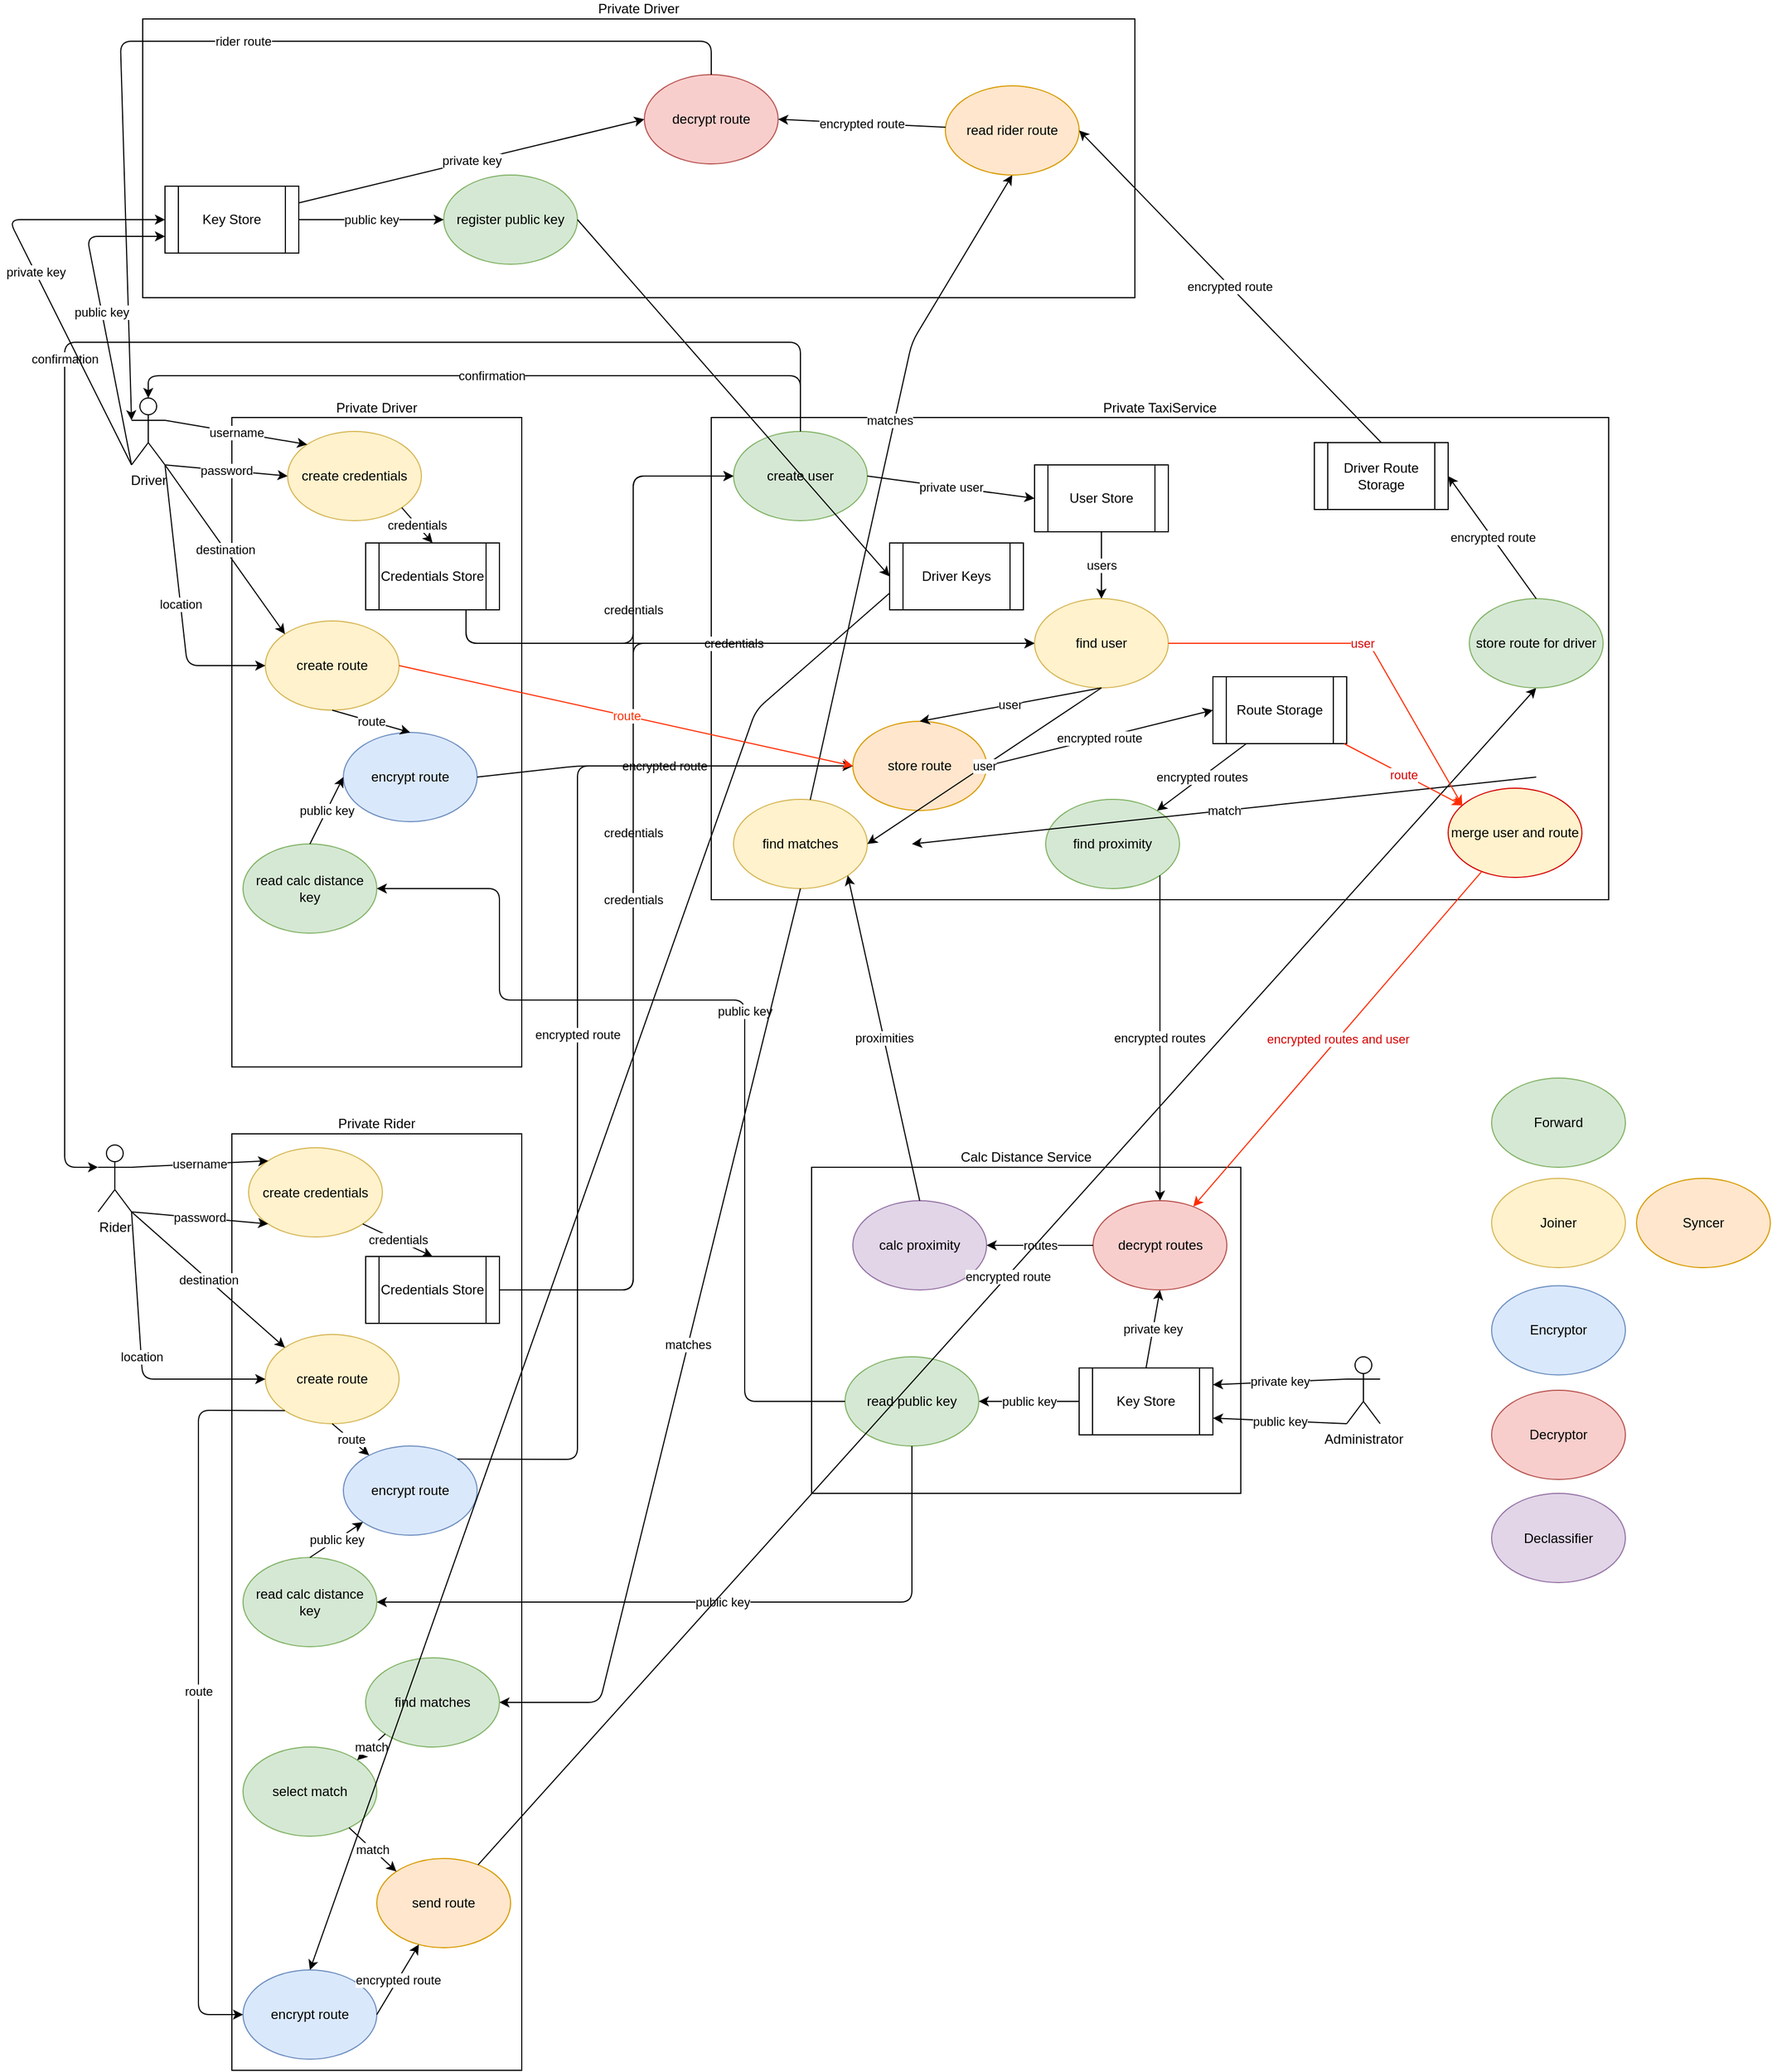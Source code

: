 <mxfile version="13.6.3" type="device"><diagram id="45qcxkOwSp6DXMnN-gPf" name="Page-1"><mxGraphModel dx="2500" dy="2100" grid="1" gridSize="10" guides="1" tooltips="1" connect="1" arrows="1" fold="1" page="1" pageScale="1" pageWidth="827" pageHeight="1169" math="0" shadow="0"><root><mxCell id="0"/><mxCell id="1" parent="0"/><mxCell id="cuC6VxVFrrlcS8YX_N46-124" value="Private Driver" style="rounded=0;whiteSpace=wrap;html=1;fillColor=none;labelPosition=center;verticalLabelPosition=top;align=center;verticalAlign=bottom;" vertex="1" parent="1"><mxGeometry x="70" y="-250" width="890" height="250" as="geometry"/></mxCell><mxCell id="cuC6VxVFrrlcS8YX_N46-15" value="Private Driver" style="rounded=0;whiteSpace=wrap;html=1;fillColor=none;labelPosition=center;verticalLabelPosition=top;align=center;verticalAlign=bottom;" vertex="1" parent="1"><mxGeometry x="150" y="107.5" width="260" height="582.5" as="geometry"/></mxCell><mxCell id="cuC6VxVFrrlcS8YX_N46-13" value="Private TaxiService" style="rounded=0;whiteSpace=wrap;html=1;fillColor=none;labelPosition=center;verticalLabelPosition=top;align=center;verticalAlign=bottom;" vertex="1" parent="1"><mxGeometry x="580" y="107.5" width="805" height="432.5" as="geometry"/></mxCell><mxCell id="cuC6VxVFrrlcS8YX_N46-12" value="Private Rider" style="rounded=0;whiteSpace=wrap;html=1;fillColor=none;labelPosition=center;verticalLabelPosition=top;align=center;verticalAlign=bottom;" vertex="1" parent="1"><mxGeometry x="150" y="750" width="260" height="840" as="geometry"/></mxCell><mxCell id="cuC6VxVFrrlcS8YX_N46-1" value="Driver" style="shape=umlActor;verticalLabelPosition=bottom;verticalAlign=top;html=1;outlineConnect=0;" vertex="1" parent="1"><mxGeometry x="60" y="90" width="30" height="60" as="geometry"/></mxCell><mxCell id="cuC6VxVFrrlcS8YX_N46-2" value="create credentials" style="ellipse;whiteSpace=wrap;html=1;fillColor=#fff2cc;strokeColor=#d6b656;" vertex="1" parent="1"><mxGeometry x="200" y="120" width="120" height="80" as="geometry"/></mxCell><mxCell id="cuC6VxVFrrlcS8YX_N46-4" value="username" style="endArrow=classic;html=1;exitX=1;exitY=0.333;exitDx=0;exitDy=0;exitPerimeter=0;entryX=0;entryY=0;entryDx=0;entryDy=0;" edge="1" parent="1" source="cuC6VxVFrrlcS8YX_N46-1" target="cuC6VxVFrrlcS8YX_N46-2"><mxGeometry width="50" height="50" relative="1" as="geometry"><mxPoint x="370" y="420" as="sourcePoint"/><mxPoint x="420" y="370" as="targetPoint"/></mxGeometry></mxCell><mxCell id="cuC6VxVFrrlcS8YX_N46-5" value="password" style="endArrow=classic;html=1;exitX=1;exitY=1;exitDx=0;exitDy=0;exitPerimeter=0;entryX=0;entryY=0.5;entryDx=0;entryDy=0;" edge="1" parent="1" source="cuC6VxVFrrlcS8YX_N46-1" target="cuC6VxVFrrlcS8YX_N46-2"><mxGeometry width="50" height="50" relative="1" as="geometry"><mxPoint x="370" y="420" as="sourcePoint"/><mxPoint x="420" y="370" as="targetPoint"/></mxGeometry></mxCell><mxCell id="cuC6VxVFrrlcS8YX_N46-6" value="credentials" style="endArrow=classic;html=1;exitX=0.75;exitY=1;exitDx=0;exitDy=0;entryX=0;entryY=0.5;entryDx=0;entryDy=0;" edge="1" parent="1" source="cuC6VxVFrrlcS8YX_N46-40" target="cuC6VxVFrrlcS8YX_N46-9"><mxGeometry width="50" height="50" relative="1" as="geometry"><mxPoint x="370" y="420" as="sourcePoint"/><mxPoint x="430" y="160" as="targetPoint"/><Array as="points"><mxPoint x="360" y="310"/><mxPoint x="510" y="310"/><mxPoint x="510" y="160"/></Array></mxGeometry></mxCell><mxCell id="cuC6VxVFrrlcS8YX_N46-7" value="User Store" style="shape=process;whiteSpace=wrap;html=1;backgroundOutline=1;" vertex="1" parent="1"><mxGeometry x="870" y="150" width="120" height="60" as="geometry"/></mxCell><mxCell id="cuC6VxVFrrlcS8YX_N46-9" value="create user" style="ellipse;whiteSpace=wrap;html=1;fillColor=#d5e8d4;strokeColor=#82b366;" vertex="1" parent="1"><mxGeometry x="600" y="120" width="120" height="80" as="geometry"/></mxCell><mxCell id="cuC6VxVFrrlcS8YX_N46-10" value="private user" style="endArrow=classic;html=1;exitX=1;exitY=0.5;exitDx=0;exitDy=0;entryX=0;entryY=0.5;entryDx=0;entryDy=0;" edge="1" parent="1" source="cuC6VxVFrrlcS8YX_N46-9" target="cuC6VxVFrrlcS8YX_N46-7"><mxGeometry width="50" height="50" relative="1" as="geometry"><mxPoint x="550" y="160" as="sourcePoint"/><mxPoint x="620" y="290" as="targetPoint"/></mxGeometry></mxCell><mxCell id="cuC6VxVFrrlcS8YX_N46-11" value="confirmation" style="endArrow=classic;html=1;exitX=0.5;exitY=0;exitDx=0;exitDy=0;entryX=0.5;entryY=0;entryDx=0;entryDy=0;entryPerimeter=0;" edge="1" parent="1" source="cuC6VxVFrrlcS8YX_N46-9" target="cuC6VxVFrrlcS8YX_N46-1"><mxGeometry width="50" height="50" relative="1" as="geometry"><mxPoint x="320" y="160" as="sourcePoint"/><mxPoint x="350" y="350" as="targetPoint"/><Array as="points"><mxPoint x="660" y="70"/><mxPoint x="75" y="70"/></Array></mxGeometry></mxCell><mxCell id="cuC6VxVFrrlcS8YX_N46-14" value="Rider" style="shape=umlActor;verticalLabelPosition=bottom;verticalAlign=top;html=1;outlineConnect=0;" vertex="1" parent="1"><mxGeometry x="30" y="760" width="30" height="60" as="geometry"/></mxCell><mxCell id="cuC6VxVFrrlcS8YX_N46-17" value="create credentials" style="ellipse;whiteSpace=wrap;html=1;fillColor=#fff2cc;strokeColor=#d6b656;" vertex="1" parent="1"><mxGeometry x="165" y="762.5" width="120" height="80" as="geometry"/></mxCell><mxCell id="cuC6VxVFrrlcS8YX_N46-18" value="password" style="endArrow=classic;html=1;exitX=1;exitY=1;exitDx=0;exitDy=0;exitPerimeter=0;entryX=0;entryY=1;entryDx=0;entryDy=0;" edge="1" parent="1" source="cuC6VxVFrrlcS8YX_N46-14" target="cuC6VxVFrrlcS8YX_N46-17"><mxGeometry width="50" height="50" relative="1" as="geometry"><mxPoint x="60" y="610" as="sourcePoint"/><mxPoint x="170" y="620" as="targetPoint"/></mxGeometry></mxCell><mxCell id="cuC6VxVFrrlcS8YX_N46-19" value="username" style="endArrow=classic;html=1;exitX=1;exitY=0.333;exitDx=0;exitDy=0;exitPerimeter=0;entryX=0;entryY=0;entryDx=0;entryDy=0;" edge="1" parent="1" source="cuC6VxVFrrlcS8YX_N46-14" target="cuC6VxVFrrlcS8YX_N46-17"><mxGeometry width="50" height="50" relative="1" as="geometry"><mxPoint x="60" y="570" as="sourcePoint"/><mxPoint x="187.574" y="591.716" as="targetPoint"/></mxGeometry></mxCell><mxCell id="cuC6VxVFrrlcS8YX_N46-25" value="Calc Distance Service" style="rounded=0;whiteSpace=wrap;html=1;fillColor=none;labelPosition=center;verticalLabelPosition=top;align=center;verticalAlign=bottom;" vertex="1" parent="1"><mxGeometry x="670" y="780" width="385" height="292.5" as="geometry"/></mxCell><mxCell id="cuC6VxVFrrlcS8YX_N46-27" value="read public key" style="ellipse;whiteSpace=wrap;html=1;fillColor=#d5e8d4;strokeColor=#82b366;" vertex="1" parent="1"><mxGeometry x="700" y="950" width="120" height="80" as="geometry"/></mxCell><mxCell id="cuC6VxVFrrlcS8YX_N46-28" value="Key Store" style="shape=process;whiteSpace=wrap;html=1;backgroundOutline=1;" vertex="1" parent="1"><mxGeometry x="910" y="960" width="120" height="60" as="geometry"/></mxCell><mxCell id="cuC6VxVFrrlcS8YX_N46-29" value="public key" style="endArrow=classic;html=1;exitX=0;exitY=0.5;exitDx=0;exitDy=0;entryX=1;entryY=0.5;entryDx=0;entryDy=0;" edge="1" parent="1" source="cuC6VxVFrrlcS8YX_N46-28" target="cuC6VxVFrrlcS8YX_N46-27"><mxGeometry width="50" height="50" relative="1" as="geometry"><mxPoint x="635" y="720" as="sourcePoint"/><mxPoint x="685" y="670" as="targetPoint"/></mxGeometry></mxCell><mxCell id="cuC6VxVFrrlcS8YX_N46-30" value="read calc distance key" style="ellipse;whiteSpace=wrap;html=1;fillColor=#d5e8d4;strokeColor=#82b366;" vertex="1" parent="1"><mxGeometry x="160" y="490" width="120" height="80" as="geometry"/></mxCell><mxCell id="cuC6VxVFrrlcS8YX_N46-31" value="public key" style="endArrow=classic;html=1;exitX=0;exitY=0.5;exitDx=0;exitDy=0;entryX=1;entryY=0.5;entryDx=0;entryDy=0;" edge="1" parent="1" source="cuC6VxVFrrlcS8YX_N46-27" target="cuC6VxVFrrlcS8YX_N46-30"><mxGeometry width="50" height="50" relative="1" as="geometry"><mxPoint x="1215" y="410" as="sourcePoint"/><mxPoint x="1095" y="410" as="targetPoint"/><Array as="points"><mxPoint x="610" y="990"/><mxPoint x="610" y="630"/><mxPoint x="390" y="630"/><mxPoint x="390" y="530"/></Array></mxGeometry></mxCell><mxCell id="cuC6VxVFrrlcS8YX_N46-32" value="create route" style="ellipse;whiteSpace=wrap;html=1;fillColor=#fff2cc;strokeColor=#d6b656;" vertex="1" parent="1"><mxGeometry x="180" y="290" width="120" height="80" as="geometry"/></mxCell><mxCell id="cuC6VxVFrrlcS8YX_N46-33" value="destination" style="endArrow=classic;html=1;exitX=1;exitY=1;exitDx=0;exitDy=0;exitPerimeter=0;entryX=0;entryY=0;entryDx=0;entryDy=0;" edge="1" parent="1" target="cuC6VxVFrrlcS8YX_N46-32"><mxGeometry width="50" height="50" relative="1" as="geometry"><mxPoint x="90" y="150" as="sourcePoint"/><mxPoint x="200" y="160" as="targetPoint"/></mxGeometry></mxCell><mxCell id="cuC6VxVFrrlcS8YX_N46-34" value="location" style="endArrow=classic;html=1;entryX=0;entryY=0.5;entryDx=0;entryDy=0;exitX=1;exitY=1;exitDx=0;exitDy=0;exitPerimeter=0;" edge="1" parent="1" source="cuC6VxVFrrlcS8YX_N46-1" target="cuC6VxVFrrlcS8YX_N46-32"><mxGeometry width="50" height="50" relative="1" as="geometry"><mxPoint x="70" y="360" as="sourcePoint"/><mxPoint x="200" y="360" as="targetPoint"/><Array as="points"><mxPoint x="110" y="330"/></Array></mxGeometry></mxCell><mxCell id="cuC6VxVFrrlcS8YX_N46-35" value="encrypt route" style="ellipse;whiteSpace=wrap;html=1;fillColor=#dae8fc;strokeColor=#6c8ebf;" vertex="1" parent="1"><mxGeometry x="250" y="390" width="120" height="80" as="geometry"/></mxCell><mxCell id="cuC6VxVFrrlcS8YX_N46-36" value="route" style="endArrow=classic;html=1;entryX=0.5;entryY=0;entryDx=0;entryDy=0;exitX=0.5;exitY=1;exitDx=0;exitDy=0;" edge="1" parent="1" source="cuC6VxVFrrlcS8YX_N46-32" target="cuC6VxVFrrlcS8YX_N46-35"><mxGeometry width="50" height="50" relative="1" as="geometry"><mxPoint x="70" y="360" as="sourcePoint"/><mxPoint x="200" y="360" as="targetPoint"/></mxGeometry></mxCell><mxCell id="cuC6VxVFrrlcS8YX_N46-37" value="store route" style="ellipse;whiteSpace=wrap;html=1;fillColor=#ffe6cc;strokeColor=#d79b00;" vertex="1" parent="1"><mxGeometry x="707" y="380" width="120" height="80" as="geometry"/></mxCell><mxCell id="cuC6VxVFrrlcS8YX_N46-39" value="encrypted route" style="endArrow=classic;html=1;exitX=1;exitY=0.5;exitDx=0;exitDy=0;entryX=0;entryY=0.5;entryDx=0;entryDy=0;exitPerimeter=0;" edge="1" parent="1" source="cuC6VxVFrrlcS8YX_N46-35" target="cuC6VxVFrrlcS8YX_N46-37"><mxGeometry width="50" height="50" relative="1" as="geometry"><mxPoint x="550" y="460" as="sourcePoint"/><mxPoint x="600" y="410" as="targetPoint"/><Array as="points"><mxPoint x="460" y="420"/></Array></mxGeometry></mxCell><mxCell id="cuC6VxVFrrlcS8YX_N46-40" value="Credentials Store" style="shape=process;whiteSpace=wrap;html=1;backgroundOutline=1;" vertex="1" parent="1"><mxGeometry x="270" y="220" width="120" height="60" as="geometry"/></mxCell><mxCell id="cuC6VxVFrrlcS8YX_N46-41" value="credentials" style="endArrow=classic;html=1;entryX=0;entryY=0.5;entryDx=0;entryDy=0;exitX=0.75;exitY=1;exitDx=0;exitDy=0;" edge="1" parent="1" source="cuC6VxVFrrlcS8YX_N46-40" target="cuC6VxVFrrlcS8YX_N46-44"><mxGeometry width="50" height="50" relative="1" as="geometry"><mxPoint x="550" y="460" as="sourcePoint"/><mxPoint x="330" y="560" as="targetPoint"/><Array as="points"><mxPoint x="360" y="310"/></Array></mxGeometry></mxCell><mxCell id="cuC6VxVFrrlcS8YX_N46-43" value="users" style="endArrow=classic;html=1;exitX=0.5;exitY=1;exitDx=0;exitDy=0;entryX=0.5;entryY=0;entryDx=0;entryDy=0;" edge="1" parent="1" source="cuC6VxVFrrlcS8YX_N46-7" target="cuC6VxVFrrlcS8YX_N46-44"><mxGeometry width="50" height="50" relative="1" as="geometry"><mxPoint x="860" y="430" as="sourcePoint"/><mxPoint x="880" y="520" as="targetPoint"/></mxGeometry></mxCell><mxCell id="cuC6VxVFrrlcS8YX_N46-44" value="find user" style="ellipse;whiteSpace=wrap;html=1;fillColor=#fff2cc;strokeColor=#d6b656;" vertex="1" parent="1"><mxGeometry x="870" y="270" width="120" height="80" as="geometry"/></mxCell><mxCell id="cuC6VxVFrrlcS8YX_N46-45" value="user" style="endArrow=classic;html=1;exitX=0.5;exitY=1;exitDx=0;exitDy=0;entryX=0.5;entryY=0;entryDx=0;entryDy=0;" edge="1" parent="1" source="cuC6VxVFrrlcS8YX_N46-44" target="cuC6VxVFrrlcS8YX_N46-37"><mxGeometry width="50" height="50" relative="1" as="geometry"><mxPoint x="740" y="190" as="sourcePoint"/><mxPoint x="640" y="380" as="targetPoint"/></mxGeometry></mxCell><mxCell id="cuC6VxVFrrlcS8YX_N46-46" value="encrypted route" style="endArrow=classic;html=1;entryX=0;entryY=0.5;entryDx=0;entryDy=0;exitX=1;exitY=0.5;exitDx=0;exitDy=0;" edge="1" parent="1" source="cuC6VxVFrrlcS8YX_N46-37" target="cuC6VxVFrrlcS8YX_N46-47"><mxGeometry width="50" height="50" relative="1" as="geometry"><mxPoint x="870" y="510" as="sourcePoint"/><mxPoint x="560" y="480" as="targetPoint"/></mxGeometry></mxCell><mxCell id="cuC6VxVFrrlcS8YX_N46-47" value="Route Storage" style="shape=process;whiteSpace=wrap;html=1;backgroundOutline=1;" vertex="1" parent="1"><mxGeometry x="1030" y="340" width="120" height="60" as="geometry"/></mxCell><mxCell id="cuC6VxVFrrlcS8YX_N46-48" value="public key" style="endArrow=classic;html=1;exitX=0.5;exitY=0;exitDx=0;exitDy=0;entryX=0;entryY=0.5;entryDx=0;entryDy=0;" edge="1" parent="1" source="cuC6VxVFrrlcS8YX_N46-30" target="cuC6VxVFrrlcS8YX_N46-35"><mxGeometry width="50" height="50" relative="1" as="geometry"><mxPoint x="975" y="410" as="sourcePoint"/><mxPoint x="300" y="260" as="targetPoint"/></mxGeometry></mxCell><mxCell id="cuC6VxVFrrlcS8YX_N46-49" value="confirmation" style="endArrow=classic;html=1;exitX=0.5;exitY=0;exitDx=0;exitDy=0;entryX=0;entryY=0.333;entryDx=0;entryDy=0;entryPerimeter=0;" edge="1" parent="1" source="cuC6VxVFrrlcS8YX_N46-9" target="cuC6VxVFrrlcS8YX_N46-14"><mxGeometry width="50" height="50" relative="1" as="geometry"><mxPoint x="500" y="120" as="sourcePoint"/><mxPoint x="40" y="1180" as="targetPoint"/><Array as="points"><mxPoint x="660" y="40"/><mxPoint y="40"/><mxPoint y="780"/></Array></mxGeometry></mxCell><mxCell id="cuC6VxVFrrlcS8YX_N46-51" value="read calc distance key" style="ellipse;whiteSpace=wrap;html=1;fillColor=#d5e8d4;strokeColor=#82b366;" vertex="1" parent="1"><mxGeometry x="160" y="1130" width="120" height="80" as="geometry"/></mxCell><mxCell id="cuC6VxVFrrlcS8YX_N46-52" value="create route" style="ellipse;whiteSpace=wrap;html=1;fillColor=#fff2cc;strokeColor=#d6b656;" vertex="1" parent="1"><mxGeometry x="180" y="930" width="120" height="80" as="geometry"/></mxCell><mxCell id="cuC6VxVFrrlcS8YX_N46-53" value="encrypt route" style="ellipse;whiteSpace=wrap;html=1;fillColor=#dae8fc;strokeColor=#6c8ebf;" vertex="1" parent="1"><mxGeometry x="250" y="1030" width="120" height="80" as="geometry"/></mxCell><mxCell id="cuC6VxVFrrlcS8YX_N46-54" value="Credentials Store" style="shape=process;whiteSpace=wrap;html=1;backgroundOutline=1;" vertex="1" parent="1"><mxGeometry x="270" y="860" width="120" height="60" as="geometry"/></mxCell><mxCell id="cuC6VxVFrrlcS8YX_N46-55" value="location" style="endArrow=classic;html=1;entryX=0;entryY=0.5;entryDx=0;entryDy=0;exitX=1;exitY=1;exitDx=0;exitDy=0;exitPerimeter=0;" edge="1" parent="1" source="cuC6VxVFrrlcS8YX_N46-14" target="cuC6VxVFrrlcS8YX_N46-52"><mxGeometry width="50" height="50" relative="1" as="geometry"><mxPoint x="90" y="970" as="sourcePoint"/><mxPoint x="180" y="330" as="targetPoint"/><Array as="points"><mxPoint x="70" y="970"/></Array></mxGeometry></mxCell><mxCell id="cuC6VxVFrrlcS8YX_N46-56" value="route" style="endArrow=classic;html=1;exitX=0.5;exitY=1;exitDx=0;exitDy=0;" edge="1" parent="1" source="cuC6VxVFrrlcS8YX_N46-52" target="cuC6VxVFrrlcS8YX_N46-53"><mxGeometry width="50" height="50" relative="1" as="geometry"><mxPoint x="240" y="370" as="sourcePoint"/><mxPoint x="310" y="390" as="targetPoint"/></mxGeometry></mxCell><mxCell id="cuC6VxVFrrlcS8YX_N46-57" value="public key" style="endArrow=classic;html=1;exitX=0.5;exitY=0;exitDx=0;exitDy=0;entryX=0;entryY=1;entryDx=0;entryDy=0;" edge="1" parent="1" source="cuC6VxVFrrlcS8YX_N46-51" target="cuC6VxVFrrlcS8YX_N46-53"><mxGeometry width="50" height="50" relative="1" as="geometry"><mxPoint x="220" y="490" as="sourcePoint"/><mxPoint x="250" y="430" as="targetPoint"/></mxGeometry></mxCell><mxCell id="cuC6VxVFrrlcS8YX_N46-58" value="public key" style="endArrow=classic;html=1;exitX=0.5;exitY=1;exitDx=0;exitDy=0;entryX=1;entryY=0.5;entryDx=0;entryDy=0;" edge="1" parent="1" source="cuC6VxVFrrlcS8YX_N46-27" target="cuC6VxVFrrlcS8YX_N46-51"><mxGeometry width="50" height="50" relative="1" as="geometry"><mxPoint x="980" y="527.5" as="sourcePoint"/><mxPoint x="280" y="530" as="targetPoint"/><Array as="points"><mxPoint x="760" y="1170"/></Array></mxGeometry></mxCell><mxCell id="cuC6VxVFrrlcS8YX_N46-59" value="encrypted route" style="endArrow=classic;html=1;exitX=1;exitY=0;exitDx=0;exitDy=0;" edge="1" parent="1" source="cuC6VxVFrrlcS8YX_N46-53" target="cuC6VxVFrrlcS8YX_N46-37"><mxGeometry width="50" height="50" relative="1" as="geometry"><mxPoint x="370" y="430" as="sourcePoint"/><mxPoint x="440" y="480" as="targetPoint"/><Array as="points"><mxPoint x="460" y="1042"/><mxPoint x="460" y="420"/></Array></mxGeometry></mxCell><mxCell id="cuC6VxVFrrlcS8YX_N46-60" value="credentials" style="endArrow=classic;html=1;entryX=0;entryY=0.5;entryDx=0;entryDy=0;exitX=1;exitY=0.5;exitDx=0;exitDy=0;" edge="1" parent="1" source="cuC6VxVFrrlcS8YX_N46-54" target="cuC6VxVFrrlcS8YX_N46-44"><mxGeometry width="50" height="50" relative="1" as="geometry"><mxPoint x="390" y="253.333" as="sourcePoint"/><mxPoint x="510" y="260" as="targetPoint"/><Array as="points"><mxPoint x="510" y="890"/><mxPoint x="510" y="310"/></Array></mxGeometry></mxCell><mxCell id="cuC6VxVFrrlcS8YX_N46-61" value="destination" style="endArrow=classic;html=1;exitX=1;exitY=1;exitDx=0;exitDy=0;exitPerimeter=0;entryX=0;entryY=0;entryDx=0;entryDy=0;" edge="1" parent="1" source="cuC6VxVFrrlcS8YX_N46-14" target="cuC6VxVFrrlcS8YX_N46-52"><mxGeometry width="50" height="50" relative="1" as="geometry"><mxPoint x="90" y="150" as="sourcePoint"/><mxPoint x="197.574" y="301.716" as="targetPoint"/></mxGeometry></mxCell><mxCell id="cuC6VxVFrrlcS8YX_N46-63" value="credentials" style="endArrow=classic;html=1;exitX=1;exitY=1;exitDx=0;exitDy=0;entryX=0.5;entryY=0;entryDx=0;entryDy=0;" edge="1" parent="1" source="cuC6VxVFrrlcS8YX_N46-17" target="cuC6VxVFrrlcS8YX_N46-54"><mxGeometry width="50" height="50" relative="1" as="geometry"><mxPoint x="760" y="740" as="sourcePoint"/><mxPoint x="810" y="690" as="targetPoint"/></mxGeometry></mxCell><mxCell id="cuC6VxVFrrlcS8YX_N46-64" value="credentials" style="endArrow=classic;html=1;entryX=0.5;entryY=0;entryDx=0;entryDy=0;exitX=1;exitY=1;exitDx=0;exitDy=0;" edge="1" parent="1" source="cuC6VxVFrrlcS8YX_N46-2" target="cuC6VxVFrrlcS8YX_N46-40"><mxGeometry width="50" height="50" relative="1" as="geometry"><mxPoint x="800" y="20" as="sourcePoint"/><mxPoint x="810" y="440" as="targetPoint"/></mxGeometry></mxCell><mxCell id="cuC6VxVFrrlcS8YX_N46-65" value="credentials" style="endArrow=classic;html=1;exitX=1;exitY=0.5;exitDx=0;exitDy=0;entryX=0;entryY=0.5;entryDx=0;entryDy=0;" edge="1" parent="1" source="cuC6VxVFrrlcS8YX_N46-54"><mxGeometry width="50" height="50" relative="1" as="geometry"><mxPoint x="360" y="280" as="sourcePoint"/><mxPoint x="600" y="160" as="targetPoint"/><Array as="points"><mxPoint x="510" y="890"/><mxPoint x="510" y="310"/><mxPoint x="510" y="160"/></Array></mxGeometry></mxCell><mxCell id="cuC6VxVFrrlcS8YX_N46-66" value="find proximity" style="ellipse;whiteSpace=wrap;html=1;fillColor=#d5e8d4;strokeColor=#82b366;" vertex="1" parent="1"><mxGeometry x="880" y="450" width="120" height="80" as="geometry"/></mxCell><mxCell id="cuC6VxVFrrlcS8YX_N46-67" value="encrypted routes" style="endArrow=classic;html=1;exitX=0.25;exitY=1;exitDx=0;exitDy=0;" edge="1" parent="1" source="cuC6VxVFrrlcS8YX_N46-47" target="cuC6VxVFrrlcS8YX_N46-66"><mxGeometry width="50" height="50" relative="1" as="geometry"><mxPoint x="827" y="420" as="sourcePoint"/><mxPoint x="1121" y="400" as="targetPoint"/></mxGeometry></mxCell><mxCell id="cuC6VxVFrrlcS8YX_N46-68" value="decrypt routes" style="ellipse;whiteSpace=wrap;html=1;fillColor=#f8cecc;strokeColor=#b85450;" vertex="1" parent="1"><mxGeometry x="922.5" y="810" width="120" height="80" as="geometry"/></mxCell><mxCell id="cuC6VxVFrrlcS8YX_N46-70" value="calc proximity" style="ellipse;whiteSpace=wrap;html=1;fillColor=#e1d5e7;strokeColor=#9673a6;" vertex="1" parent="1"><mxGeometry x="707" y="810" width="120" height="80" as="geometry"/></mxCell><mxCell id="cuC6VxVFrrlcS8YX_N46-71" value="encrypted routes" style="endArrow=classic;html=1;entryX=0.5;entryY=0;entryDx=0;entryDy=0;exitX=1;exitY=1;exitDx=0;exitDy=0;" edge="1" parent="1" source="cuC6VxVFrrlcS8YX_N46-66" target="cuC6VxVFrrlcS8YX_N46-68"><mxGeometry width="50" height="50" relative="1" as="geometry"><mxPoint x="940" y="530" as="sourcePoint"/><mxPoint x="950" y="820" as="targetPoint"/></mxGeometry></mxCell><mxCell id="cuC6VxVFrrlcS8YX_N46-72" value="routes" style="endArrow=classic;html=1;entryX=1;entryY=0.5;entryDx=0;entryDy=0;exitX=0;exitY=0.5;exitDx=0;exitDy=0;" edge="1" parent="1" source="cuC6VxVFrrlcS8YX_N46-68" target="cuC6VxVFrrlcS8YX_N46-70"><mxGeometry width="50" height="50" relative="1" as="geometry"><mxPoint x="982.426" y="518.284" as="sourcePoint"/><mxPoint x="982.5" y="810" as="targetPoint"/></mxGeometry></mxCell><mxCell id="cuC6VxVFrrlcS8YX_N46-73" value="find matches" style="ellipse;whiteSpace=wrap;html=1;fillColor=#fff2cc;strokeColor=#d6b656;" vertex="1" parent="1"><mxGeometry x="600" y="450" width="120" height="80" as="geometry"/></mxCell><mxCell id="cuC6VxVFrrlcS8YX_N46-74" value="proximities" style="endArrow=classic;html=1;entryX=1;entryY=1;entryDx=0;entryDy=0;exitX=0.5;exitY=0;exitDx=0;exitDy=0;" edge="1" parent="1" source="cuC6VxVFrrlcS8YX_N46-70" target="cuC6VxVFrrlcS8YX_N46-73"><mxGeometry width="50" height="50" relative="1" as="geometry"><mxPoint x="922.5" y="850" as="sourcePoint"/><mxPoint x="827" y="850" as="targetPoint"/></mxGeometry></mxCell><mxCell id="cuC6VxVFrrlcS8YX_N46-75" value="user" style="endArrow=classic;html=1;exitX=0.5;exitY=1;exitDx=0;exitDy=0;entryX=1;entryY=0.5;entryDx=0;entryDy=0;" edge="1" parent="1" target="cuC6VxVFrrlcS8YX_N46-73"><mxGeometry width="50" height="50" relative="1" as="geometry"><mxPoint x="930" y="350" as="sourcePoint"/><mxPoint x="767" y="380" as="targetPoint"/></mxGeometry></mxCell><mxCell id="cuC6VxVFrrlcS8YX_N46-77" value="matches" style="endArrow=classic;html=1;entryX=0.5;entryY=1;entryDx=0;entryDy=0;" edge="1" parent="1" source="cuC6VxVFrrlcS8YX_N46-73" target="cuC6VxVFrrlcS8YX_N46-118"><mxGeometry x="0.168" y="4" width="50" height="50" relative="1" as="geometry"><mxPoint x="767" y="810" as="sourcePoint"/><mxPoint x="702.426" y="518.284" as="targetPoint"/><Array as="points"><mxPoint x="760" y="40"/></Array><mxPoint as="offset"/></mxGeometry></mxCell><mxCell id="cuC6VxVFrrlcS8YX_N46-79" value="find matches" style="ellipse;whiteSpace=wrap;html=1;fillColor=#d5e8d4;strokeColor=#82b366;" vertex="1" parent="1"><mxGeometry x="270" y="1220" width="120" height="80" as="geometry"/></mxCell><mxCell id="cuC6VxVFrrlcS8YX_N46-81" value="matches" style="endArrow=classic;html=1;exitX=0.5;exitY=1;exitDx=0;exitDy=0;entryX=1;entryY=0.5;entryDx=0;entryDy=0;" edge="1" parent="1" source="cuC6VxVFrrlcS8YX_N46-73" target="cuC6VxVFrrlcS8YX_N46-79"><mxGeometry width="50" height="50" relative="1" as="geometry"><mxPoint x="270" y="1260" as="sourcePoint"/><mxPoint x="30" y="820" as="targetPoint"/><Array as="points"><mxPoint x="480" y="1260"/></Array></mxGeometry></mxCell><mxCell id="cuC6VxVFrrlcS8YX_N46-82" value="Forward" style="ellipse;whiteSpace=wrap;html=1;fillColor=#d5e8d4;strokeColor=#82b366;" vertex="1" parent="1"><mxGeometry x="1280" y="700" width="120" height="80" as="geometry"/></mxCell><mxCell id="cuC6VxVFrrlcS8YX_N46-84" value="Joiner" style="ellipse;whiteSpace=wrap;html=1;fillColor=#fff2cc;strokeColor=#d6b656;" vertex="1" parent="1"><mxGeometry x="1280" y="790" width="120" height="80" as="geometry"/></mxCell><mxCell id="cuC6VxVFrrlcS8YX_N46-85" value="Encryptor" style="ellipse;whiteSpace=wrap;html=1;fillColor=#dae8fc;strokeColor=#6c8ebf;" vertex="1" parent="1"><mxGeometry x="1280" y="886.25" width="120" height="80" as="geometry"/></mxCell><mxCell id="cuC6VxVFrrlcS8YX_N46-86" value="Decryptor" style="ellipse;whiteSpace=wrap;html=1;fillColor=#f8cecc;strokeColor=#b85450;" vertex="1" parent="1"><mxGeometry x="1280" y="980" width="120" height="80" as="geometry"/></mxCell><mxCell id="cuC6VxVFrrlcS8YX_N46-87" value="private key" style="endArrow=classic;html=1;exitX=0.5;exitY=0;exitDx=0;exitDy=0;entryX=0.5;entryY=1;entryDx=0;entryDy=0;" edge="1" parent="1" source="cuC6VxVFrrlcS8YX_N46-28" target="cuC6VxVFrrlcS8YX_N46-68"><mxGeometry width="50" height="50" relative="1" as="geometry"><mxPoint x="910" y="990" as="sourcePoint"/><mxPoint x="820" y="990" as="targetPoint"/></mxGeometry></mxCell><mxCell id="cuC6VxVFrrlcS8YX_N46-88" value="Administrator" style="shape=umlActor;verticalLabelPosition=bottom;verticalAlign=top;html=1;outlineConnect=0;fillColor=none;" vertex="1" parent="1"><mxGeometry x="1150" y="950" width="30" height="60" as="geometry"/></mxCell><mxCell id="cuC6VxVFrrlcS8YX_N46-89" value="private key" style="endArrow=classic;html=1;exitX=0;exitY=0.333;exitDx=0;exitDy=0;entryX=1;entryY=0.25;entryDx=0;entryDy=0;exitPerimeter=0;" edge="1" parent="1" source="cuC6VxVFrrlcS8YX_N46-88" target="cuC6VxVFrrlcS8YX_N46-28"><mxGeometry width="50" height="50" relative="1" as="geometry"><mxPoint x="970" y="960" as="sourcePoint"/><mxPoint x="982.5" y="890" as="targetPoint"/></mxGeometry></mxCell><mxCell id="cuC6VxVFrrlcS8YX_N46-90" value="public key" style="endArrow=classic;html=1;exitX=0;exitY=1;exitDx=0;exitDy=0;entryX=1;entryY=0.75;entryDx=0;entryDy=0;exitPerimeter=0;" edge="1" parent="1" source="cuC6VxVFrrlcS8YX_N46-88" target="cuC6VxVFrrlcS8YX_N46-28"><mxGeometry width="50" height="50" relative="1" as="geometry"><mxPoint x="975" y="1100" as="sourcePoint"/><mxPoint x="1000" y="1020" as="targetPoint"/></mxGeometry></mxCell><mxCell id="cuC6VxVFrrlcS8YX_N46-91" value="Declassifier" style="ellipse;whiteSpace=wrap;html=1;fillColor=#e1d5e7;strokeColor=#9673a6;" vertex="1" parent="1"><mxGeometry x="1280" y="1072.5" width="120" height="80" as="geometry"/></mxCell><mxCell id="cuC6VxVFrrlcS8YX_N46-92" value="select match" style="ellipse;whiteSpace=wrap;html=1;fillColor=#d5e8d4;strokeColor=#82b366;" vertex="1" parent="1"><mxGeometry x="160" y="1300" width="120" height="80" as="geometry"/></mxCell><mxCell id="cuC6VxVFrrlcS8YX_N46-93" value="match" style="endArrow=classic;html=1;exitX=0;exitY=1;exitDx=0;exitDy=0;entryX=1;entryY=0;entryDx=0;entryDy=0;" edge="1" parent="1" source="cuC6VxVFrrlcS8YX_N46-79" target="cuC6VxVFrrlcS8YX_N46-92"><mxGeometry width="50" height="50" relative="1" as="geometry"><mxPoint x="710" y="1100" as="sourcePoint"/><mxPoint x="760" y="1050" as="targetPoint"/></mxGeometry></mxCell><mxCell id="cuC6VxVFrrlcS8YX_N46-94" value="encrypt route" style="ellipse;whiteSpace=wrap;html=1;fillColor=#dae8fc;strokeColor=#6c8ebf;" vertex="1" parent="1"><mxGeometry x="160" y="1500" width="120" height="80" as="geometry"/></mxCell><mxCell id="cuC6VxVFrrlcS8YX_N46-95" value="send route" style="ellipse;whiteSpace=wrap;html=1;fillColor=#ffe6cc;strokeColor=#d79b00;" vertex="1" parent="1"><mxGeometry x="280" y="1400" width="120" height="80" as="geometry"/></mxCell><mxCell id="cuC6VxVFrrlcS8YX_N46-96" value="route" style="endArrow=classic;html=1;exitX=0;exitY=1;exitDx=0;exitDy=0;entryX=0;entryY=0.5;entryDx=0;entryDy=0;" edge="1" parent="1" source="cuC6VxVFrrlcS8YX_N46-52" target="cuC6VxVFrrlcS8YX_N46-94"><mxGeometry width="50" height="50" relative="1" as="geometry"><mxPoint x="710" y="1070" as="sourcePoint"/><mxPoint x="760" y="1020" as="targetPoint"/><Array as="points"><mxPoint x="120" y="998"/><mxPoint x="120" y="1540"/></Array></mxGeometry></mxCell><mxCell id="cuC6VxVFrrlcS8YX_N46-100" value="encrypted route" style="endArrow=classic;html=1;exitX=1;exitY=0.5;exitDx=0;exitDy=0;" edge="1" parent="1" source="cuC6VxVFrrlcS8YX_N46-94" target="cuC6VxVFrrlcS8YX_N46-95"><mxGeometry width="50" height="50" relative="1" as="geometry"><mxPoint x="710" y="1140" as="sourcePoint"/><mxPoint x="760" y="1090" as="targetPoint"/></mxGeometry></mxCell><mxCell id="cuC6VxVFrrlcS8YX_N46-102" value="match" style="endArrow=classic;html=1;exitX=0.5;exitY=0;exitDx=0;exitDy=0;entryX=1;entryY=0.5;entryDx=0;entryDy=0;" edge="1" parent="1" target="cuC6VxVFrrlcS8YX_N46-98"><mxGeometry width="50" height="50" relative="1" as="geometry"><mxPoint x="1320" y="430" as="sourcePoint"/><mxPoint x="760" y="490" as="targetPoint"/></mxGeometry></mxCell><mxCell id="cuC6VxVFrrlcS8YX_N46-104" value="encrypted route" style="endArrow=classic;html=1;entryX=0.5;entryY=1;entryDx=0;entryDy=0;" edge="1" parent="1" source="cuC6VxVFrrlcS8YX_N46-95" target="cuC6VxVFrrlcS8YX_N46-106"><mxGeometry width="50" height="50" relative="1" as="geometry"><mxPoint x="710" y="1250" as="sourcePoint"/><mxPoint x="1440" y="540" as="targetPoint"/></mxGeometry></mxCell><mxCell id="cuC6VxVFrrlcS8YX_N46-105" value="Driver Route Storage" style="shape=process;whiteSpace=wrap;html=1;backgroundOutline=1;" vertex="1" parent="1"><mxGeometry x="1121" y="130" width="120" height="60" as="geometry"/></mxCell><mxCell id="cuC6VxVFrrlcS8YX_N46-106" value="store route for driver" style="ellipse;whiteSpace=wrap;html=1;fillColor=#d5e8d4;strokeColor=#82b366;" vertex="1" parent="1"><mxGeometry x="1260" y="270" width="120" height="80" as="geometry"/></mxCell><mxCell id="cuC6VxVFrrlcS8YX_N46-107" value="encrypted route" style="endArrow=classic;html=1;exitX=0.5;exitY=0;exitDx=0;exitDy=0;entryX=1;entryY=0.5;entryDx=0;entryDy=0;" edge="1" parent="1" source="cuC6VxVFrrlcS8YX_N46-106" target="cuC6VxVFrrlcS8YX_N46-105"><mxGeometry width="50" height="50" relative="1" as="geometry"><mxPoint x="710" y="470" as="sourcePoint"/><mxPoint x="760" y="420" as="targetPoint"/></mxGeometry></mxCell><mxCell id="cuC6VxVFrrlcS8YX_N46-108" value="Driver Keys" style="shape=process;whiteSpace=wrap;html=1;backgroundOutline=1;fillColor=none;" vertex="1" parent="1"><mxGeometry x="740" y="220" width="120" height="60" as="geometry"/></mxCell><mxCell id="cuC6VxVFrrlcS8YX_N46-109" value="Key Store" style="shape=process;whiteSpace=wrap;html=1;backgroundOutline=1;fillColor=none;" vertex="1" parent="1"><mxGeometry x="90" y="-100" width="120" height="60" as="geometry"/></mxCell><mxCell id="cuC6VxVFrrlcS8YX_N46-110" value="register public key" style="ellipse;whiteSpace=wrap;html=1;fillColor=#d5e8d4;strokeColor=#82b366;" vertex="1" parent="1"><mxGeometry x="340" y="-110" width="120" height="80" as="geometry"/></mxCell><mxCell id="cuC6VxVFrrlcS8YX_N46-111" value="public key" style="endArrow=classic;html=1;" edge="1" parent="1" source="cuC6VxVFrrlcS8YX_N46-109" target="cuC6VxVFrrlcS8YX_N46-110"><mxGeometry width="50" height="50" relative="1" as="geometry"><mxPoint x="710" y="200" as="sourcePoint"/><mxPoint x="760" y="150" as="targetPoint"/></mxGeometry></mxCell><mxCell id="cuC6VxVFrrlcS8YX_N46-112" value="" style="endArrow=classic;html=1;exitX=1;exitY=0.5;exitDx=0;exitDy=0;entryX=0;entryY=0.5;entryDx=0;entryDy=0;" edge="1" parent="1" source="cuC6VxVFrrlcS8YX_N46-110" target="cuC6VxVFrrlcS8YX_N46-108"><mxGeometry width="50" height="50" relative="1" as="geometry"><mxPoint x="550" y="-170" as="sourcePoint"/><mxPoint x="830" y="-100" as="targetPoint"/></mxGeometry></mxCell><mxCell id="cuC6VxVFrrlcS8YX_N46-115" value="" style="endArrow=classic;html=1;exitX=0;exitY=0.75;exitDx=0;exitDy=0;entryX=0.5;entryY=0;entryDx=0;entryDy=0;" edge="1" parent="1" source="cuC6VxVFrrlcS8YX_N46-108" target="cuC6VxVFrrlcS8YX_N46-94"><mxGeometry width="50" height="50" relative="1" as="geometry"><mxPoint x="710" y="520" as="sourcePoint"/><mxPoint x="760" y="470" as="targetPoint"/><Array as="points"><mxPoint x="620" y="370"/></Array></mxGeometry></mxCell><mxCell id="cuC6VxVFrrlcS8YX_N46-118" value="read rider route" style="ellipse;whiteSpace=wrap;html=1;fillColor=#ffe6cc;strokeColor=#d79b00;" vertex="1" parent="1"><mxGeometry x="790" y="-190" width="120" height="80" as="geometry"/></mxCell><mxCell id="cuC6VxVFrrlcS8YX_N46-119" value="encrypted route" style="endArrow=classic;html=1;exitX=0.5;exitY=0;exitDx=0;exitDy=0;entryX=1;entryY=0.5;entryDx=0;entryDy=0;" edge="1" parent="1" source="cuC6VxVFrrlcS8YX_N46-105" target="cuC6VxVFrrlcS8YX_N46-118"><mxGeometry width="50" height="50" relative="1" as="geometry"><mxPoint x="1320" y="270" as="sourcePoint"/><mxPoint x="1241" y="160" as="targetPoint"/></mxGeometry></mxCell><mxCell id="cuC6VxVFrrlcS8YX_N46-120" value="decrypt route" style="ellipse;whiteSpace=wrap;html=1;fillColor=#f8cecc;strokeColor=#b85450;" vertex="1" parent="1"><mxGeometry x="520" y="-200" width="120" height="80" as="geometry"/></mxCell><mxCell id="cuC6VxVFrrlcS8YX_N46-121" value="encrypted route" style="endArrow=classic;html=1;entryX=1;entryY=0.5;entryDx=0;entryDy=0;" edge="1" parent="1" source="cuC6VxVFrrlcS8YX_N46-118" target="cuC6VxVFrrlcS8YX_N46-120"><mxGeometry width="50" height="50" relative="1" as="geometry"><mxPoint x="1181" y="130" as="sourcePoint"/><mxPoint x="940" y="-70" as="targetPoint"/></mxGeometry></mxCell><mxCell id="cuC6VxVFrrlcS8YX_N46-122" value="private key" style="endArrow=classic;html=1;entryX=0;entryY=0.5;entryDx=0;entryDy=0;exitX=1;exitY=0.25;exitDx=0;exitDy=0;" edge="1" parent="1" source="cuC6VxVFrrlcS8YX_N46-109" target="cuC6VxVFrrlcS8YX_N46-120"><mxGeometry width="50" height="50" relative="1" as="geometry"><mxPoint x="450" y="-160" as="sourcePoint"/><mxPoint x="160" y="-100" as="targetPoint"/></mxGeometry></mxCell><mxCell id="cuC6VxVFrrlcS8YX_N46-123" value="rider route" style="endArrow=classic;html=1;exitX=0.5;exitY=0;exitDx=0;exitDy=0;entryX=0;entryY=0.333;entryDx=0;entryDy=0;entryPerimeter=0;" edge="1" parent="1" source="cuC6VxVFrrlcS8YX_N46-120" target="cuC6VxVFrrlcS8YX_N46-1"><mxGeometry width="50" height="50" relative="1" as="geometry"><mxPoint x="700" y="-270" as="sourcePoint"/><mxPoint x="520" y="-260" as="targetPoint"/><Array as="points"><mxPoint x="580" y="-230"/><mxPoint x="50" y="-230"/></Array></mxGeometry></mxCell><mxCell id="cuC6VxVFrrlcS8YX_N46-125" value="Syncer" style="ellipse;whiteSpace=wrap;html=1;fillColor=#ffe6cc;strokeColor=#d79b00;" vertex="1" parent="1"><mxGeometry x="1410" y="790" width="120" height="80" as="geometry"/></mxCell><mxCell id="cuC6VxVFrrlcS8YX_N46-126" value="private key" style="endArrow=classic;html=1;exitX=0;exitY=1;exitDx=0;exitDy=0;exitPerimeter=0;entryX=0;entryY=0.5;entryDx=0;entryDy=0;" edge="1" parent="1" source="cuC6VxVFrrlcS8YX_N46-1" target="cuC6VxVFrrlcS8YX_N46-109"><mxGeometry width="50" height="50" relative="1" as="geometry"><mxPoint x="210" y="-92.541" as="sourcePoint"/><mxPoint x="337.623" y="-140.487" as="targetPoint"/><Array as="points"><mxPoint x="-50" y="-70"/></Array></mxGeometry></mxCell><mxCell id="cuC6VxVFrrlcS8YX_N46-127" value="public key" style="endArrow=classic;html=1;exitX=0;exitY=1;exitDx=0;exitDy=0;exitPerimeter=0;entryX=0;entryY=0.75;entryDx=0;entryDy=0;" edge="1" parent="1" source="cuC6VxVFrrlcS8YX_N46-1" target="cuC6VxVFrrlcS8YX_N46-109"><mxGeometry width="50" height="50" relative="1" as="geometry"><mxPoint x="210" y="-70" as="sourcePoint"/><mxPoint x="340" y="-70" as="targetPoint"/><Array as="points"><mxPoint x="20" y="-55"/></Array></mxGeometry></mxCell><mxCell id="cuC6VxVFrrlcS8YX_N46-128" value="match" style="endArrow=classic;html=1;entryX=0;entryY=0;entryDx=0;entryDy=0;" edge="1" parent="1" source="cuC6VxVFrrlcS8YX_N46-92" target="cuC6VxVFrrlcS8YX_N46-95"><mxGeometry width="50" height="50" relative="1" as="geometry"><mxPoint x="287.574" y="1288.284" as="sourcePoint"/><mxPoint x="262.426" y="1311.716" as="targetPoint"/></mxGeometry></mxCell><mxCell id="cuC6VxVFrrlcS8YX_N46-129" value="&lt;font color=&quot;#FF2D03&quot;&gt;route&lt;/font&gt;" style="endArrow=classic;html=1;exitX=1;exitY=0.5;exitDx=0;exitDy=0;entryX=0;entryY=0.5;entryDx=0;entryDy=0;strokeColor=#FF2D03;" edge="1" parent="1" source="cuC6VxVFrrlcS8YX_N46-32" target="cuC6VxVFrrlcS8YX_N46-37"><mxGeometry width="50" height="50" relative="1" as="geometry"><mxPoint x="680" y="560" as="sourcePoint"/><mxPoint x="730" y="510" as="targetPoint"/></mxGeometry></mxCell><mxCell id="cuC6VxVFrrlcS8YX_N46-130" value="merge user and route" style="ellipse;whiteSpace=wrap;html=1;fillColor=#fff2cc;strokeColor=#D60000;" vertex="1" parent="1"><mxGeometry x="1241" y="440" width="120" height="80" as="geometry"/></mxCell><mxCell id="cuC6VxVFrrlcS8YX_N46-131" value="route" style="endArrow=classic;html=1;strokeColor=#FF2D03;fontColor=#D60000;" edge="1" parent="1" source="cuC6VxVFrrlcS8YX_N46-47" target="cuC6VxVFrrlcS8YX_N46-130"><mxGeometry width="50" height="50" relative="1" as="geometry"><mxPoint x="300" y="330" as="sourcePoint"/><mxPoint x="707" y="420" as="targetPoint"/></mxGeometry></mxCell><mxCell id="cuC6VxVFrrlcS8YX_N46-132" value="user" style="endArrow=classic;html=1;strokeColor=#FF2D03;fontColor=#D60000;" edge="1" parent="1" source="cuC6VxVFrrlcS8YX_N46-44"><mxGeometry width="50" height="50" relative="1" as="geometry"><mxPoint x="1147.489" y="400" as="sourcePoint"/><mxPoint x="1253.674" y="455.412" as="targetPoint"/><Array as="points"><mxPoint x="1170" y="310"/></Array></mxGeometry></mxCell><mxCell id="cuC6VxVFrrlcS8YX_N46-134" value="encrypted routes and user" style="endArrow=classic;html=1;strokeColor=#FF2D03;fontColor=#D60000;" edge="1" parent="1" source="cuC6VxVFrrlcS8YX_N46-130" target="cuC6VxVFrrlcS8YX_N46-68"><mxGeometry width="50" height="50" relative="1" as="geometry"><mxPoint x="680" y="560" as="sourcePoint"/><mxPoint x="730" y="510" as="targetPoint"/></mxGeometry></mxCell></root></mxGraphModel></diagram></mxfile>